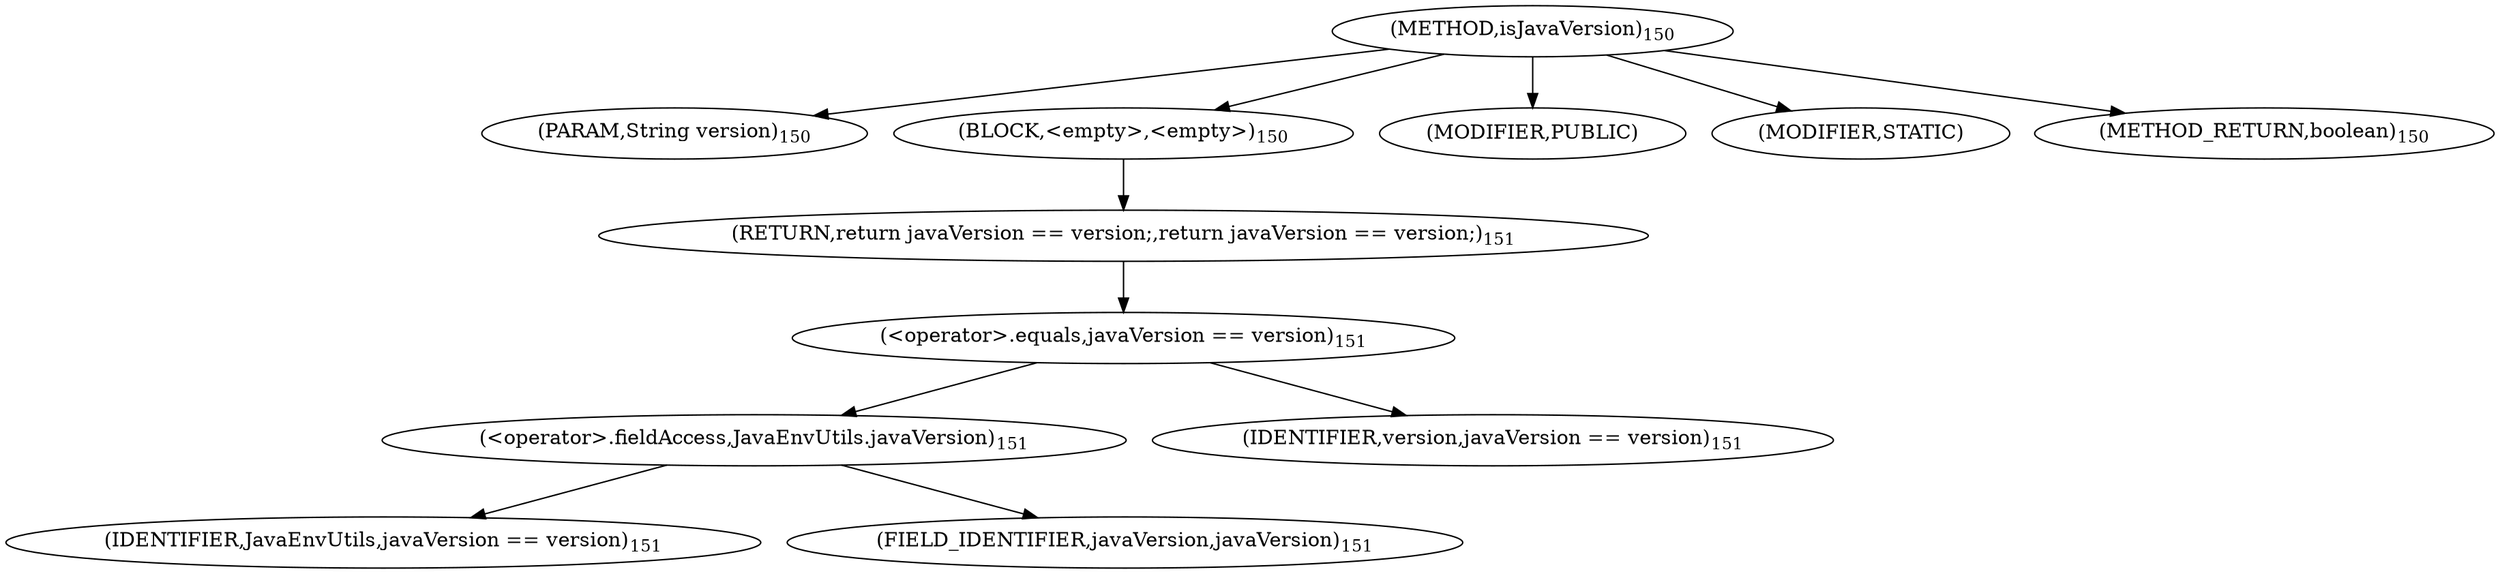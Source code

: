 digraph "isJavaVersion" {  
"69" [label = <(METHOD,isJavaVersion)<SUB>150</SUB>> ]
"70" [label = <(PARAM,String version)<SUB>150</SUB>> ]
"71" [label = <(BLOCK,&lt;empty&gt;,&lt;empty&gt;)<SUB>150</SUB>> ]
"72" [label = <(RETURN,return javaVersion == version;,return javaVersion == version;)<SUB>151</SUB>> ]
"73" [label = <(&lt;operator&gt;.equals,javaVersion == version)<SUB>151</SUB>> ]
"74" [label = <(&lt;operator&gt;.fieldAccess,JavaEnvUtils.javaVersion)<SUB>151</SUB>> ]
"75" [label = <(IDENTIFIER,JavaEnvUtils,javaVersion == version)<SUB>151</SUB>> ]
"76" [label = <(FIELD_IDENTIFIER,javaVersion,javaVersion)<SUB>151</SUB>> ]
"77" [label = <(IDENTIFIER,version,javaVersion == version)<SUB>151</SUB>> ]
"78" [label = <(MODIFIER,PUBLIC)> ]
"79" [label = <(MODIFIER,STATIC)> ]
"80" [label = <(METHOD_RETURN,boolean)<SUB>150</SUB>> ]
  "69" -> "70" 
  "69" -> "71" 
  "69" -> "78" 
  "69" -> "79" 
  "69" -> "80" 
  "71" -> "72" 
  "72" -> "73" 
  "73" -> "74" 
  "73" -> "77" 
  "74" -> "75" 
  "74" -> "76" 
}

